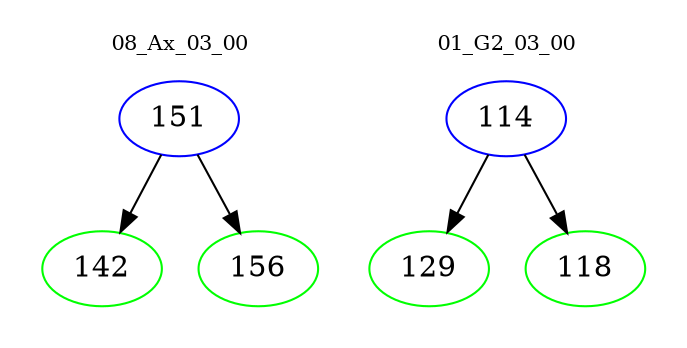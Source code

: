digraph{
subgraph cluster_0 {
color = white
label = "08_Ax_03_00";
fontsize=10;
T0_151 [label="151", color="blue"]
T0_151 -> T0_142 [color="black"]
T0_142 [label="142", color="green"]
T0_151 -> T0_156 [color="black"]
T0_156 [label="156", color="green"]
}
subgraph cluster_1 {
color = white
label = "01_G2_03_00";
fontsize=10;
T1_114 [label="114", color="blue"]
T1_114 -> T1_129 [color="black"]
T1_129 [label="129", color="green"]
T1_114 -> T1_118 [color="black"]
T1_118 [label="118", color="green"]
}
}
